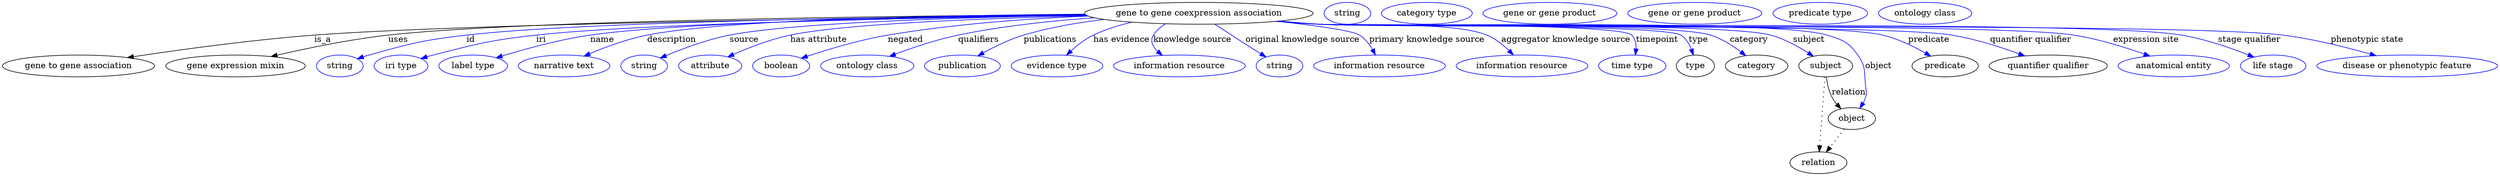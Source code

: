digraph {
	graph [bb="0,0,4111.3,283"];
	node [label="\N"];
	"gene to gene coexpression association"	[height=0.5,
		label="gene to gene coexpression association",
		pos="1969.4,265",
		width=5.2356];
	"gene to gene association"	[height=0.5,
		pos="125.44,178",
		width=3.4844];
	"gene to gene coexpression association" -> "gene to gene association"	[label=is_a,
		lp="526.44,221.5",
		pos="e,205.98,191.9 1783.6,261.96 1448.1,257.86 753.77,247.44 512.44,229 410.62,221.22 294.54,205.27 216.28,193.46"];
	"gene expression mixin"	[height=0.5,
		pos="383.44,178",
		width=3.1955];
	"gene to gene coexpression association" -> "gene expression mixin"	[label=uses,
		lp="650.94,221.5",
		pos="e,441.83,193.57 1781.8,263.03 1468.2,260.73 850.81,253.21 634.44,229 571.93,222.01 501.8,207.46 451.59,195.85"];
	id	[color=blue,
		height=0.5,
		label=string,
		pos="554.44,178",
		width=1.0652];
	"gene to gene coexpression association" -> id	[color=blue,
		label=id,
		lp="770.44,221.5",
		pos="e,583.42,189.99 1782.6,262.53 1494.5,259.59 954.92,251.23 763.44,229 690.88,220.58 672.81,215.57 602.44,196 599.33,195.14 596.13,\
194.17 592.93,193.15",
		style=solid];
	iri	[color=blue,
		height=0.5,
		label="iri type",
		pos="655.44,178",
		width=1.2277];
	"gene to gene coexpression association" -> iri	[color=blue,
		label=iri,
		lp="886.44,221.5",
		pos="e,688.34,190.22 1784.3,261.63 1520.1,257.65 1048.2,248.08 878.44,229 801.95,220.41 782.99,215.12 708.44,196 705.06,195.13 701.58,\
194.17 698.1,193.16",
		style=solid];
	name	[color=blue,
		height=0.5,
		label="label type",
		pos="774.44,178",
		width=1.5707];
	"gene to gene coexpression association" -> name	[color=blue,
		label=name,
		lp="987.44,221.5",
		pos="e,812.38,191.46 1782.8,262.35 1537.3,259.33 1119.3,251.05 967.44,229 917.13,221.69 861.02,206.31 822.32,194.53",
		style=solid];
	description	[color=blue,
		height=0.5,
		label="narrative text",
		pos="924.44,178",
		width=2.0943];
	"gene to gene coexpression association" -> description	[color=blue,
		label=description,
		lp="1100.9,221.5",
		pos="e,957.13,194.33 1781.1,263.67 1556.1,262.07 1193.3,255.29 1060.4,229 1027.9,222.56 992.82,209.5 966.44,198.34",
		style=solid];
	source	[color=blue,
		height=0.5,
		label=string,
		pos="1056.4,178",
		width=1.0652];
	"gene to gene coexpression association" -> source	[color=blue,
		label=source,
		lp="1219.4,221.5",
		pos="e,1082.7,191.13 1783.3,261.96 1590.9,258.71 1303.7,250.35 1195.4,229 1159.1,221.83 1119.5,206.83 1091.9,195.12",
		style=solid];
	"has attribute"	[color=blue,
		height=0.5,
		label=attribute,
		pos="1164.4,178",
		width=1.4443];
	"gene to gene coexpression association" -> "has attribute"	[color=blue,
		label="has attribute",
		lp="1342.4,221.5",
		pos="e,1193.3,193.03 1785.8,260.89 1618.9,256.89 1385.5,248.03 1295.4,229 1263.1,222.17 1228.3,208.54 1202.6,197.23",
		style=solid];
	negated	[color=blue,
		height=0.5,
		label=boolean,
		pos="1281.4,178",
		width=1.2999];
	"gene to gene coexpression association" -> negated	[color=blue,
		label=negated,
		lp="1485.4,221.5",
		pos="e,1314.5,190.81 1787.1,260.43 1688.6,256.27 1565.2,247.48 1456.4,229 1410.5,221.2 1359.4,205.8 1324.4,194.14",
		style=solid];
	qualifiers	[color=blue,
		height=0.5,
		label="ontology class",
		pos="1422.4,178",
		width=2.1304];
	"gene to gene coexpression association" -> qualifiers	[color=blue,
		label=qualifiers,
		lp="1605.9,221.5",
		pos="e,1459.1,193.89 1797.2,257.61 1726.9,252.72 1645.3,244.13 1572.4,229 1536.8,221.6 1497.9,208.46 1468.6,197.51",
		style=solid];
	publications	[color=blue,
		height=0.5,
		label=publication,
		pos="1579.4,178",
		width=1.7332];
	"gene to gene coexpression association" -> publications	[color=blue,
		label=publications,
		lp="1724.4,221.5",
		pos="e,1604.6,194.47 1813.3,254.87 1769.7,249.69 1722.7,241.61 1680.4,229 1657.1,222.03 1632.5,209.99 1613.5,199.48",
		style=solid];
	"has evidence"	[color=blue,
		height=0.5,
		label="evidence type",
		pos="1735.4,178",
		width=2.0943];
	"gene to gene coexpression association" -> "has evidence"	[color=blue,
		label="has evidence",
		lp="1841.9,221.5",
		pos="e,1751.2,195.92 1859.1,250.39 1837.3,245.35 1815.2,238.45 1795.4,229 1782,222.56 1769,212.43 1758.6,202.96",
		style=solid];
	"knowledge source"	[color=blue,
		height=0.5,
		label="information resource",
		pos="1937.4,178",
		width=3.015];
	"gene to gene coexpression association" -> "knowledge source"	[color=blue,
		label="knowledge source",
		lp="1958.9,221.5",
		pos="e,1909.1,195.4 1914.5,247.56 1906.5,242.82 1899.4,236.76 1894.4,229 1888.4,219.57 1893.3,210.06 1901.5,201.9",
		style=solid];
	"original knowledge source"	[color=blue,
		height=0.5,
		label=string,
		pos="2102.4,178",
		width=1.0652];
	"gene to gene coexpression association" -> "original knowledge source"	[color=blue,
		label="original knowledge source",
		lp="2140.4,221.5",
		pos="e,2080.3,192.7 1995.5,247.1 2004.4,241.36 2014.4,234.91 2023.4,229 2033.7,222.35 2036.2,220.57 2046.4,214 2054.6,208.79 2063.5,203.21 \
2071.7,198.07",
		style=solid];
	"primary knowledge source"	[color=blue,
		height=0.5,
		label="information resource",
		pos="2267.4,178",
		width=3.015];
	"gene to gene coexpression association" -> "primary knowledge source"	[color=blue,
		label="primary knowledge source",
		lp="2345.4,221.5",
		pos="e,2260.6,196.22 2098.1,251.81 2159.4,245.12 2222.2,236.65 2234.4,229 2243.5,223.35 2250.6,214.21 2255.8,205.29",
		style=solid];
	"aggregator knowledge source"	[color=blue,
		height=0.5,
		label="information resource",
		pos="2502.4,178",
		width=3.015];
	"gene to gene coexpression association" -> "aggregator knowledge source"	[color=blue,
		label="aggregator knowledge source",
		lp="2574.9,221.5",
		pos="e,2488.1,196.16 2102.3,252.21 2124,250.39 2146.4,248.59 2167.4,247 2228.9,242.36 2387.3,252.35 2444.4,229 2458.2,223.39 2470.9,213.17 \
2481,203.43",
		style=solid];
	timepoint	[color=blue,
		height=0.5,
		label="time type",
		pos="2684.4,178",
		width=1.5346];
	"gene to gene coexpression association" -> timepoint	[color=blue,
		label=timepoint,
		lp="2725.4,221.5",
		pos="e,2689.4,196.11 2099,251.92 2121.8,250.07 2145.3,248.33 2167.4,247 2196.1,245.27 2663.3,249.43 2683.4,229 2689.3,223.09 2690.9,214.61 \
2690.6,206.32",
		style=solid];
	type	[height=0.5,
		pos="2788.4,178",
		width=0.86659];
	"gene to gene coexpression association" -> type	[color=blue,
		label=type,
		lp="2793.4,221.5",
		pos="e,2785.1,195.97 2098.5,251.88 2121.4,250.02 2145.1,248.29 2167.4,247 2200.6,245.08 2736.6,247.09 2764.4,229 2772.7,223.6 2778.2,\
214.48 2781.9,205.49",
		style=solid];
	category	[height=0.5,
		pos="2889.4,178",
		width=1.4263];
	"gene to gene coexpression association" -> category	[color=blue,
		label=category,
		lp="2876.9,221.5",
		pos="e,2871.6,194.93 2098.2,251.86 2121.3,249.99 2145,248.27 2167.4,247 2239.1,242.93 2744.9,250.55 2813.4,229 2831.7,223.27 2849.6,211.8 \
2863.5,201.29",
		style=solid];
	subject	[height=0.5,
		pos="3003.4,178",
		width=1.2277];
	"gene to gene coexpression association" -> subject	[color=blue,
		label=subject,
		lp="2975.4,221.5",
		pos="e,2983,194 2098,251.81 2121.1,249.95 2145,248.24 2167.4,247 2250.1,242.46 2832.5,250.55 2912.4,229 2934.7,223.01 2957.4,210.55 2974.5,\
199.56",
		style=solid];
	object	[height=0.5,
		pos="3046.4,91",
		width=1.0832];
	"gene to gene coexpression association" -> object	[color=blue,
		label=object,
		lp="3090.4,178",
		pos="e,3059.8,108.09 2097.7,251.78 2120.9,249.91 2144.9,248.21 2167.4,247 2260.4,242.01 2916.4,256.33 3005.4,229 3031.2,221.08 3040.8,\
218.03 3056.4,196 3070.7,175.86 3066.5,166.51 3069.4,142 3070.2,135.38 3071.3,133.39 3069.4,127 3068.4,123.55 3066.9,120.13 3065.2,\
116.85",
		style=solid];
	predicate	[height=0.5,
		pos="3200.4,178",
		width=1.5165];
	"gene to gene coexpression association" -> predicate	[color=blue,
		label=predicate,
		lp="3173.4,221.5",
		pos="e,3176.6,194.28 2097.4,251.76 2120.7,249.89 2144.8,248.19 2167.4,247 2270.6,241.58 2996.9,253.13 3097.4,229 3122.3,223.03 3148.2,\
210.44 3167.8,199.38",
		style=solid];
	"quantifier qualifier"	[height=0.5,
		pos="3370.4,178",
		width=2.7081];
	"gene to gene coexpression association" -> "quantifier qualifier"	[color=blue,
		label="quantifier qualifier",
		lp="3341.4,221.5",
		pos="e,3331.7,194.65 2097.2,251.74 2120.5,249.87 2144.7,248.17 2167.4,247 2283.3,241.03 3096.9,247.59 3211.4,229 3249.5,222.83 3290.9,\
209.56 3322,198.24",
		style=solid];
	"expression site"	[color=blue,
		height=0.5,
		label="anatomical entity",
		pos="3577.4,178",
		width=2.5456];
	"gene to gene coexpression association" -> "expression site"	[color=blue,
		label="expression site",
		lp="3531.9,221.5",
		pos="e,3538.2,194.31 2096.9,251.71 2120.3,249.83 2144.6,248.14 2167.4,247 2305.6,240.08 3275.7,250.27 3412.4,229 3452.4,222.79 3496.1,\
209.22 3528.5,197.78",
		style=solid];
	"stage qualifier"	[color=blue,
		height=0.5,
		label="life stage",
		pos="3741.4,178",
		width=1.4985];
	"gene to gene coexpression association" -> "stage qualifier"	[color=blue,
		label="stage qualifier",
		lp="3701.9,221.5",
		pos="e,3709.8,192.67 2096.6,251.7 2120.2,249.82 2144.5,248.13 2167.4,247 2325.4,239.23 3434.5,255.16 3590.4,229 3628.6,222.6 3670.2,208.22 \
3700.1,196.52",
		style=solid];
	"phenotypic state"	[color=blue,
		height=0.5,
		label="disease or phenotypic feature",
		pos="3962.4,178",
		width=4.1344];
	"gene to gene coexpression association" -> "phenotypic state"	[color=blue,
		label="phenotypic state",
		lp="3896.4,221.5",
		pos="e,3911.2,194.94 2096.6,251.67 2120.2,249.79 2144.5,248.11 2167.4,247 2343.9,238.44 3582.1,251.08 3757.4,229 3806.6,222.81 3861.1,\
209.19 3901.5,197.72",
		style=solid];
	association_type	[color=blue,
		height=0.5,
		label=string,
		pos="2214.4,265",
		width=1.0652];
	association_category	[color=blue,
		height=0.5,
		label="category type",
		pos="2345.4,265",
		width=2.0762];
	subject -> object	[label=relation,
		lp="3041.4,134.5",
		pos="e,3028.5,107.23 3004.5,159.55 3005.7,149.57 3008.2,137.07 3013.4,127 3015.7,122.68 3018.6,118.52 3021.8,114.66"];
	relation	[height=0.5,
		pos="2991.4,18",
		width=1.2999];
	subject -> relation	[pos="e,2992.7,36.188 3002.1,159.79 3000.1,132.48 2996,78.994 2993.5,46.38",
		style=dotted];
	"gene to gene association_subject"	[color=blue,
		height=0.5,
		label="gene or gene product",
		pos="2548.4,265",
		width=3.0692];
	object -> relation	[pos="e,3004.3,35.54 3034,73.889 3027,64.939 3018.3,53.617 3010.5,43.584",
		style=dotted];
	"gene to gene association_object"	[color=blue,
		height=0.5,
		label="gene or gene product",
		pos="2787.4,265",
		width=3.0692];
	"gene to gene coexpression association_predicate"	[color=blue,
		height=0.5,
		label="predicate type",
		pos="2993.4,265",
		width=2.1665];
	"gene expression mixin_quantifier qualifier"	[color=blue,
		height=0.5,
		label="ontology class",
		pos="3166.4,265",
		width=2.1304];
}
